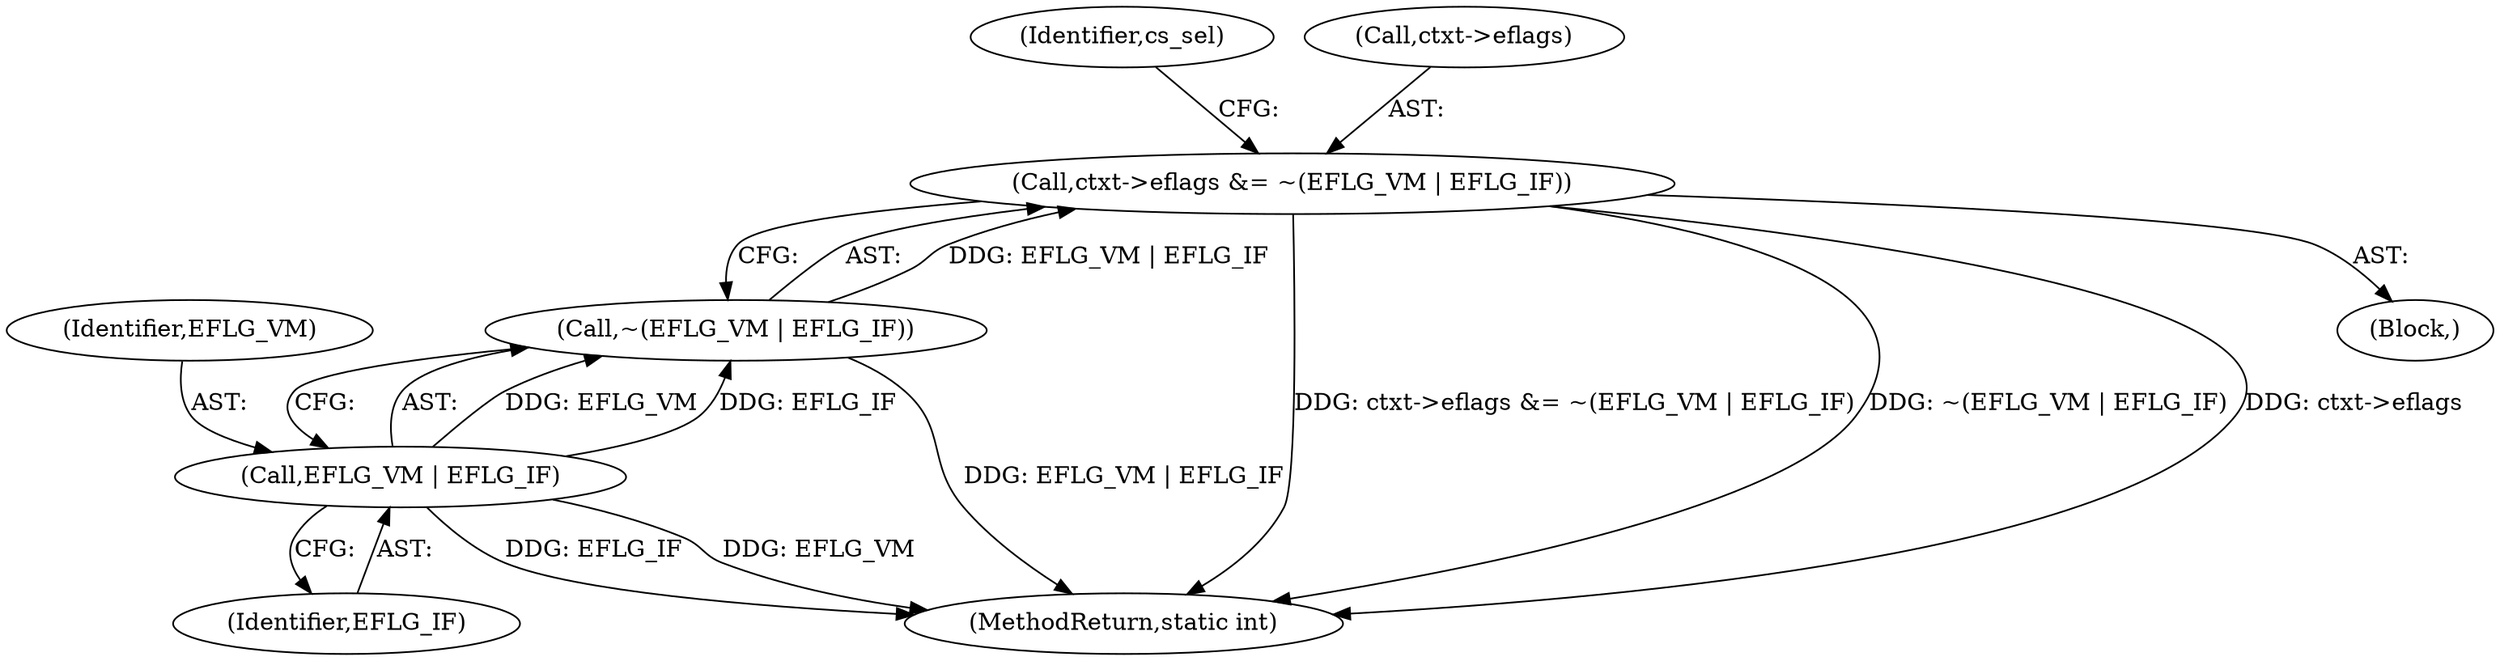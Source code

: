 digraph "0_linux_f3747379accba8e95d70cec0eae0582c8c182050@pointer" {
"1000201" [label="(Call,ctxt->eflags &= ~(EFLG_VM | EFLG_IF))"];
"1000205" [label="(Call,~(EFLG_VM | EFLG_IF))"];
"1000206" [label="(Call,EFLG_VM | EFLG_IF)"];
"1000205" [label="(Call,~(EFLG_VM | EFLG_IF))"];
"1000201" [label="(Call,ctxt->eflags &= ~(EFLG_VM | EFLG_IF))"];
"1000206" [label="(Call,EFLG_VM | EFLG_IF)"];
"1000283" [label="(MethodReturn,static int)"];
"1000210" [label="(Identifier,cs_sel)"];
"1000208" [label="(Identifier,EFLG_IF)"];
"1000202" [label="(Call,ctxt->eflags)"];
"1000105" [label="(Block,)"];
"1000207" [label="(Identifier,EFLG_VM)"];
"1000201" -> "1000105"  [label="AST: "];
"1000201" -> "1000205"  [label="CFG: "];
"1000202" -> "1000201"  [label="AST: "];
"1000205" -> "1000201"  [label="AST: "];
"1000210" -> "1000201"  [label="CFG: "];
"1000201" -> "1000283"  [label="DDG: ctxt->eflags &= ~(EFLG_VM | EFLG_IF)"];
"1000201" -> "1000283"  [label="DDG: ~(EFLG_VM | EFLG_IF)"];
"1000201" -> "1000283"  [label="DDG: ctxt->eflags"];
"1000205" -> "1000201"  [label="DDG: EFLG_VM | EFLG_IF"];
"1000205" -> "1000206"  [label="CFG: "];
"1000206" -> "1000205"  [label="AST: "];
"1000205" -> "1000283"  [label="DDG: EFLG_VM | EFLG_IF"];
"1000206" -> "1000205"  [label="DDG: EFLG_VM"];
"1000206" -> "1000205"  [label="DDG: EFLG_IF"];
"1000206" -> "1000208"  [label="CFG: "];
"1000207" -> "1000206"  [label="AST: "];
"1000208" -> "1000206"  [label="AST: "];
"1000206" -> "1000283"  [label="DDG: EFLG_IF"];
"1000206" -> "1000283"  [label="DDG: EFLG_VM"];
}
